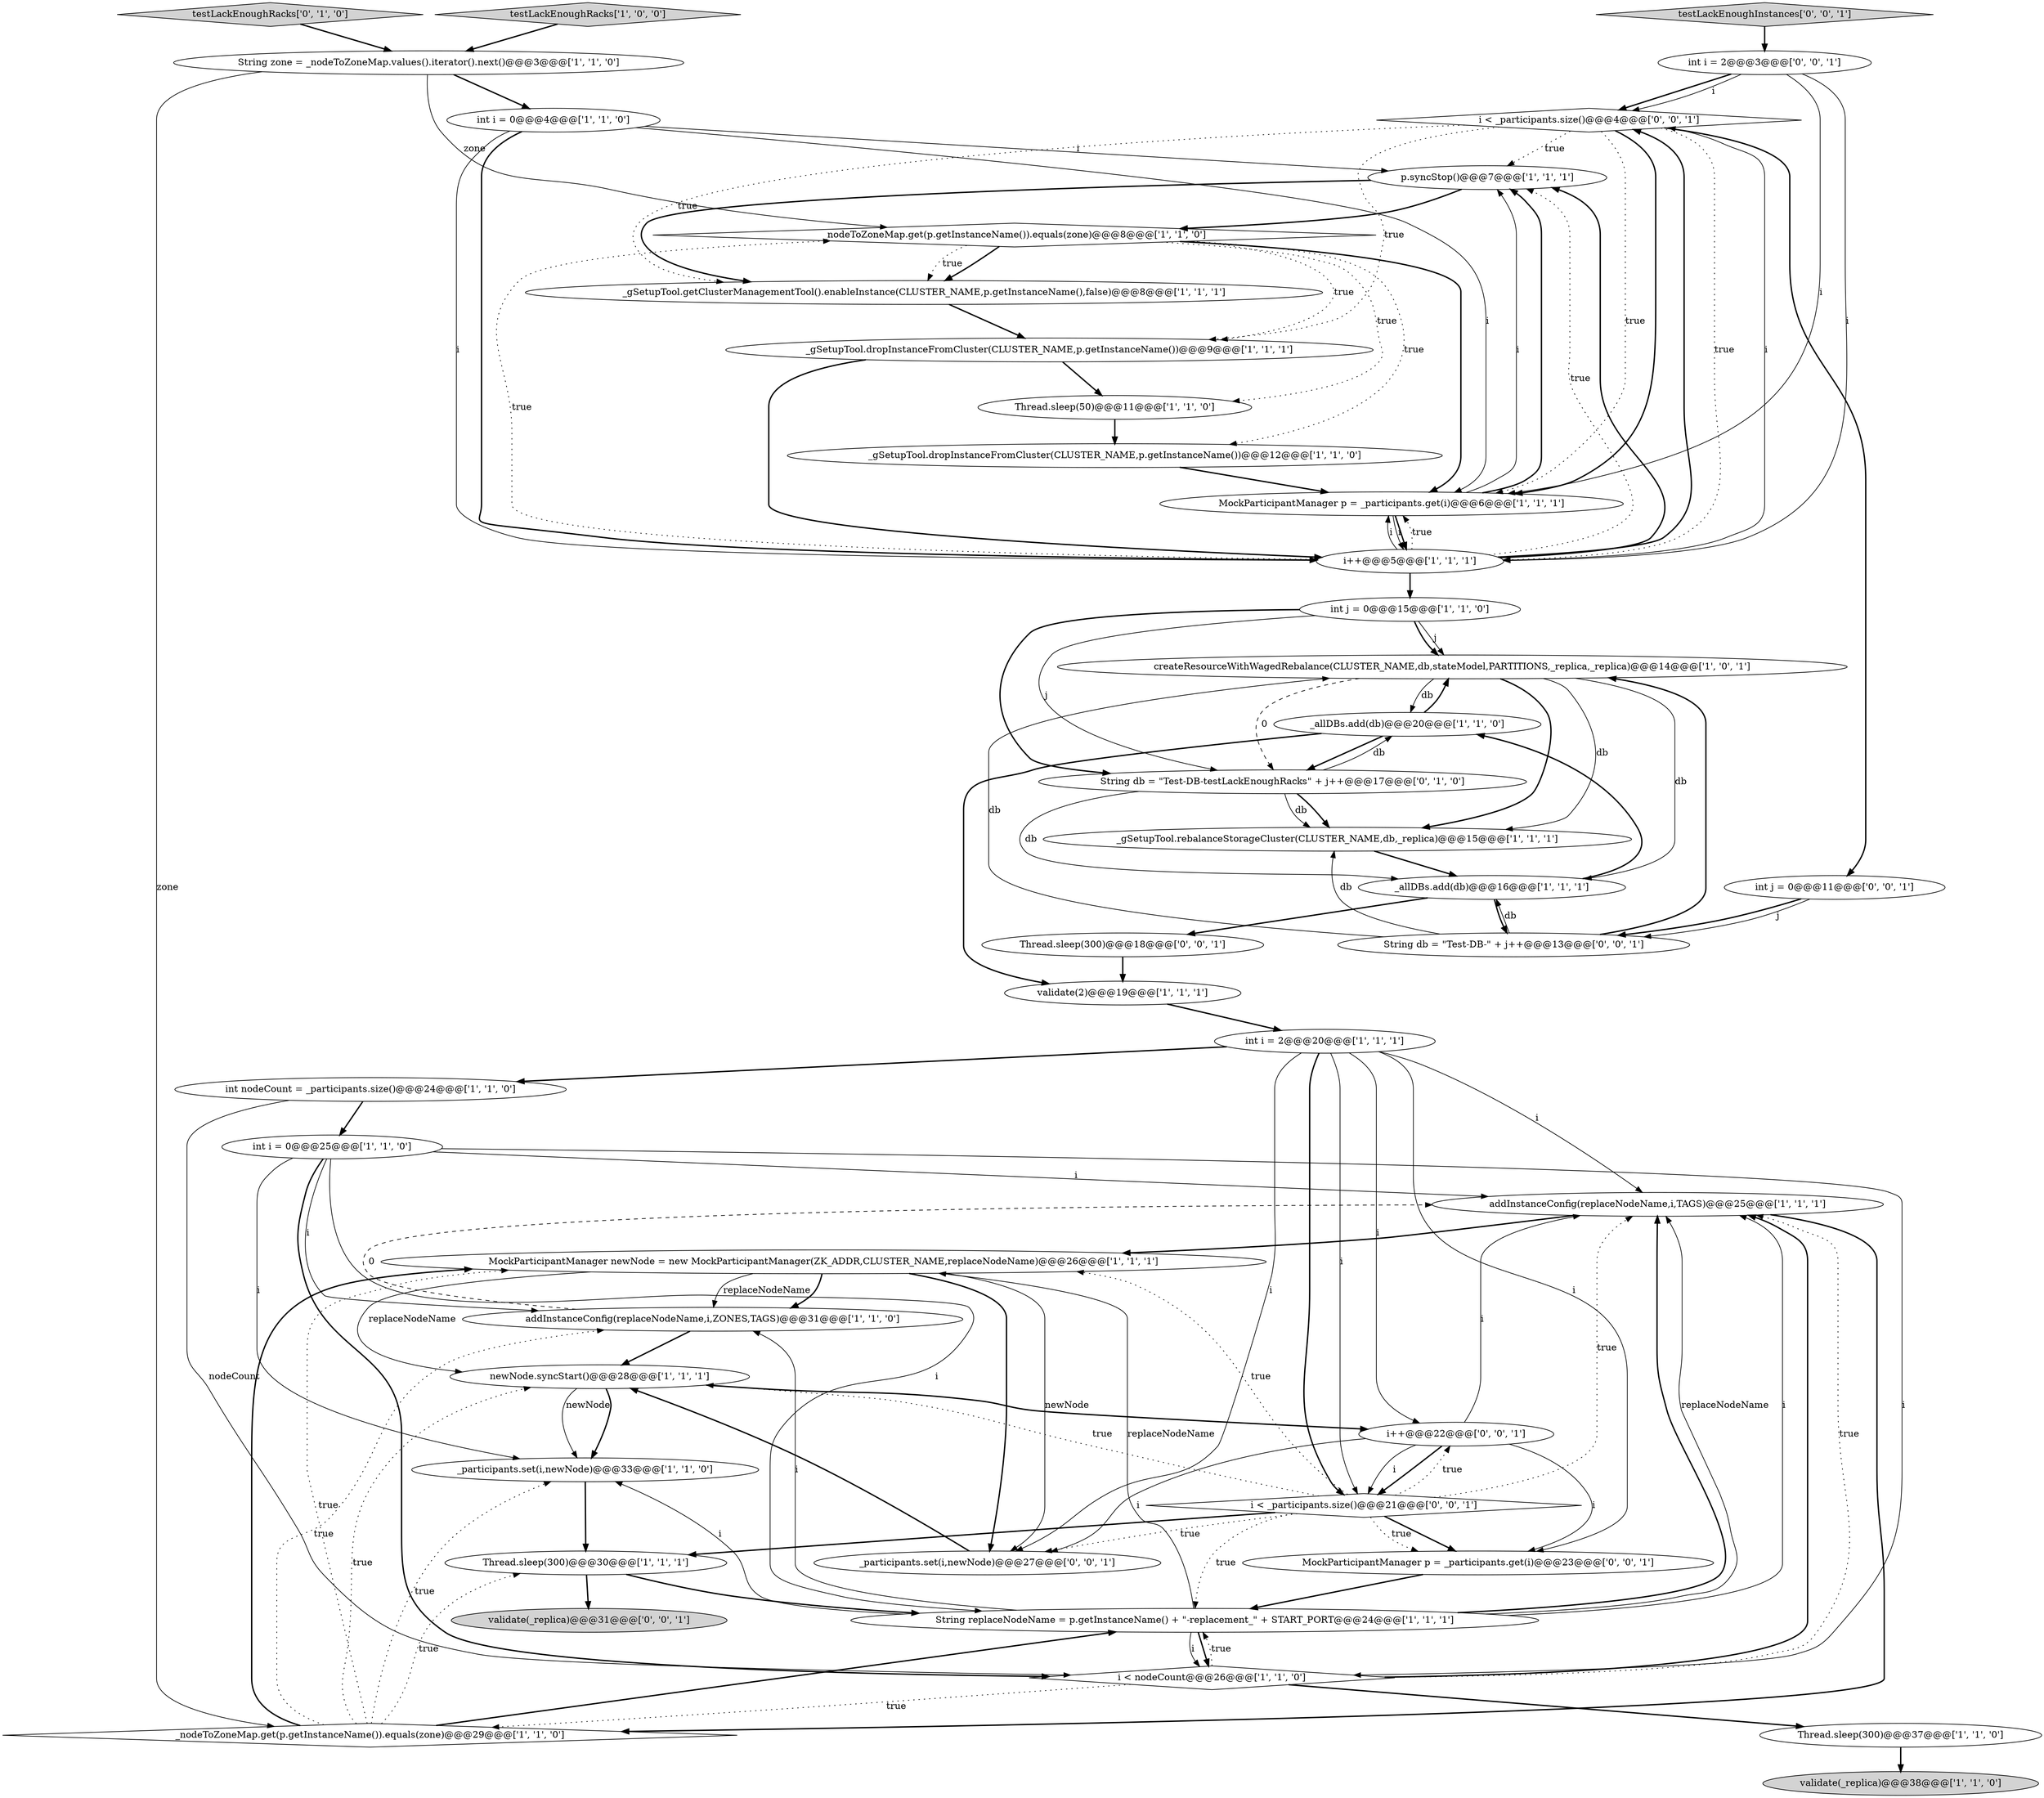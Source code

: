 digraph {
43 [style = filled, label = "i < _participants.size()@@@4@@@['0', '0', '1']", fillcolor = white, shape = diamond image = "AAA0AAABBB3BBB"];
34 [style = filled, label = "String db = \"Test-DB-\" + j++@@@13@@@['0', '0', '1']", fillcolor = white, shape = ellipse image = "AAA0AAABBB3BBB"];
7 [style = filled, label = "MockParticipantManager newNode = new MockParticipantManager(ZK_ADDR,CLUSTER_NAME,replaceNodeName)@@@26@@@['1', '1', '1']", fillcolor = white, shape = ellipse image = "AAA0AAABBB1BBB"];
30 [style = filled, label = "addInstanceConfig(replaceNodeName,i,TAGS)@@@25@@@['1', '1', '1']", fillcolor = white, shape = ellipse image = "AAA0AAABBB1BBB"];
25 [style = filled, label = "Thread.sleep(300)@@@30@@@['1', '1', '1']", fillcolor = white, shape = ellipse image = "AAA0AAABBB1BBB"];
10 [style = filled, label = "_allDBs.add(db)@@@20@@@['1', '1', '0']", fillcolor = white, shape = ellipse image = "AAA0AAABBB1BBB"];
3 [style = filled, label = "addInstanceConfig(replaceNodeName,i,ZONES,TAGS)@@@31@@@['1', '1', '0']", fillcolor = white, shape = ellipse image = "AAA0AAABBB1BBB"];
12 [style = filled, label = "Thread.sleep(300)@@@37@@@['1', '1', '0']", fillcolor = white, shape = ellipse image = "AAA0AAABBB1BBB"];
27 [style = filled, label = "String replaceNodeName = p.getInstanceName() + \"-replacement_\" + START_PORT@@@24@@@['1', '1', '1']", fillcolor = white, shape = ellipse image = "AAA0AAABBB1BBB"];
18 [style = filled, label = "createResourceWithWagedRebalance(CLUSTER_NAME,db,stateModel,PARTITIONS,_replica,_replica)@@@14@@@['1', '0', '1']", fillcolor = white, shape = ellipse image = "AAA0AAABBB1BBB"];
29 [style = filled, label = "String zone = _nodeToZoneMap.values().iterator().next()@@@3@@@['1', '1', '0']", fillcolor = white, shape = ellipse image = "AAA0AAABBB1BBB"];
36 [style = filled, label = "int i = 2@@@3@@@['0', '0', '1']", fillcolor = white, shape = ellipse image = "AAA0AAABBB3BBB"];
40 [style = filled, label = "i < _participants.size()@@@21@@@['0', '0', '1']", fillcolor = white, shape = diamond image = "AAA0AAABBB3BBB"];
42 [style = filled, label = "validate(_replica)@@@31@@@['0', '0', '1']", fillcolor = lightgray, shape = ellipse image = "AAA0AAABBB3BBB"];
21 [style = filled, label = "i < nodeCount@@@26@@@['1', '1', '0']", fillcolor = white, shape = diamond image = "AAA0AAABBB1BBB"];
20 [style = filled, label = "int i = 0@@@4@@@['1', '1', '0']", fillcolor = white, shape = ellipse image = "AAA0AAABBB1BBB"];
2 [style = filled, label = "newNode.syncStart()@@@28@@@['1', '1', '1']", fillcolor = white, shape = ellipse image = "AAA0AAABBB1BBB"];
16 [style = filled, label = "validate(_replica)@@@38@@@['1', '1', '0']", fillcolor = lightgray, shape = ellipse image = "AAA0AAABBB1BBB"];
5 [style = filled, label = "_gSetupTool.dropInstanceFromCluster(CLUSTER_NAME,p.getInstanceName())@@@12@@@['1', '1', '0']", fillcolor = white, shape = ellipse image = "AAA0AAABBB1BBB"];
14 [style = filled, label = "int j = 0@@@15@@@['1', '1', '0']", fillcolor = white, shape = ellipse image = "AAA0AAABBB1BBB"];
4 [style = filled, label = "p.syncStop()@@@7@@@['1', '1', '1']", fillcolor = white, shape = ellipse image = "AAA0AAABBB1BBB"];
23 [style = filled, label = "_nodeToZoneMap.get(p.getInstanceName()).equals(zone)@@@8@@@['1', '1', '0']", fillcolor = white, shape = diamond image = "AAA0AAABBB1BBB"];
32 [style = filled, label = "String db = \"Test-DB-testLackEnoughRacks\" + j++@@@17@@@['0', '1', '0']", fillcolor = white, shape = ellipse image = "AAA1AAABBB2BBB"];
37 [style = filled, label = "testLackEnoughInstances['0', '0', '1']", fillcolor = lightgray, shape = diamond image = "AAA0AAABBB3BBB"];
38 [style = filled, label = "Thread.sleep(300)@@@18@@@['0', '0', '1']", fillcolor = white, shape = ellipse image = "AAA0AAABBB3BBB"];
6 [style = filled, label = "int i = 0@@@25@@@['1', '1', '0']", fillcolor = white, shape = ellipse image = "AAA0AAABBB1BBB"];
1 [style = filled, label = "validate(2)@@@19@@@['1', '1', '1']", fillcolor = white, shape = ellipse image = "AAA0AAABBB1BBB"];
19 [style = filled, label = "testLackEnoughRacks['1', '0', '0']", fillcolor = lightgray, shape = diamond image = "AAA0AAABBB1BBB"];
31 [style = filled, label = "testLackEnoughRacks['0', '1', '0']", fillcolor = lightgray, shape = diamond image = "AAA0AAABBB2BBB"];
9 [style = filled, label = "Thread.sleep(50)@@@11@@@['1', '1', '0']", fillcolor = white, shape = ellipse image = "AAA0AAABBB1BBB"];
13 [style = filled, label = "_allDBs.add(db)@@@16@@@['1', '1', '1']", fillcolor = white, shape = ellipse image = "AAA0AAABBB1BBB"];
24 [style = filled, label = "_gSetupTool.dropInstanceFromCluster(CLUSTER_NAME,p.getInstanceName())@@@9@@@['1', '1', '1']", fillcolor = white, shape = ellipse image = "AAA0AAABBB1BBB"];
26 [style = filled, label = "int i = 2@@@20@@@['1', '1', '1']", fillcolor = white, shape = ellipse image = "AAA0AAABBB1BBB"];
33 [style = filled, label = "int j = 0@@@11@@@['0', '0', '1']", fillcolor = white, shape = ellipse image = "AAA0AAABBB3BBB"];
22 [style = filled, label = "i++@@@5@@@['1', '1', '1']", fillcolor = white, shape = ellipse image = "AAA0AAABBB1BBB"];
35 [style = filled, label = "MockParticipantManager p = _participants.get(i)@@@23@@@['0', '0', '1']", fillcolor = white, shape = ellipse image = "AAA0AAABBB3BBB"];
28 [style = filled, label = "_nodeToZoneMap.get(p.getInstanceName()).equals(zone)@@@29@@@['1', '1', '0']", fillcolor = white, shape = diamond image = "AAA0AAABBB1BBB"];
17 [style = filled, label = "int nodeCount = _participants.size()@@@24@@@['1', '1', '0']", fillcolor = white, shape = ellipse image = "AAA0AAABBB1BBB"];
11 [style = filled, label = "MockParticipantManager p = _participants.get(i)@@@6@@@['1', '1', '1']", fillcolor = white, shape = ellipse image = "AAA0AAABBB1BBB"];
8 [style = filled, label = "_gSetupTool.getClusterManagementTool().enableInstance(CLUSTER_NAME,p.getInstanceName(),false)@@@8@@@['1', '1', '1']", fillcolor = white, shape = ellipse image = "AAA0AAABBB1BBB"];
15 [style = filled, label = "_participants.set(i,newNode)@@@33@@@['1', '1', '0']", fillcolor = white, shape = ellipse image = "AAA0AAABBB1BBB"];
41 [style = filled, label = "i++@@@22@@@['0', '0', '1']", fillcolor = white, shape = ellipse image = "AAA0AAABBB3BBB"];
0 [style = filled, label = "_gSetupTool.rebalanceStorageCluster(CLUSTER_NAME,db,_replica)@@@15@@@['1', '1', '1']", fillcolor = white, shape = ellipse image = "AAA0AAABBB1BBB"];
39 [style = filled, label = "_participants.set(i,newNode)@@@27@@@['0', '0', '1']", fillcolor = white, shape = ellipse image = "AAA0AAABBB3BBB"];
11->22 [style = bold, label=""];
43->11 [style = bold, label=""];
26->17 [style = bold, label=""];
11->4 [style = bold, label=""];
14->32 [style = bold, label=""];
29->23 [style = solid, label="zone"];
33->34 [style = bold, label=""];
2->41 [style = bold, label=""];
40->2 [style = dotted, label="true"];
4->8 [style = bold, label=""];
20->11 [style = solid, label="i"];
34->18 [style = solid, label="db"];
22->11 [style = dotted, label="true"];
13->34 [style = bold, label=""];
6->21 [style = solid, label="i"];
27->21 [style = solid, label="i"];
13->38 [style = bold, label=""];
10->18 [style = bold, label=""];
12->16 [style = bold, label=""];
40->27 [style = dotted, label="true"];
6->21 [style = bold, label=""];
27->7 [style = solid, label="replaceNodeName"];
19->29 [style = bold, label=""];
20->4 [style = solid, label="i"];
7->3 [style = solid, label="replaceNodeName"];
22->14 [style = bold, label=""];
26->40 [style = bold, label=""];
30->7 [style = bold, label=""];
43->11 [style = dotted, label="true"];
34->13 [style = solid, label="db"];
27->30 [style = bold, label=""];
28->3 [style = dotted, label="true"];
4->23 [style = bold, label=""];
25->42 [style = bold, label=""];
29->28 [style = solid, label="zone"];
32->0 [style = bold, label=""];
31->29 [style = bold, label=""];
13->10 [style = bold, label=""];
15->25 [style = bold, label=""];
40->35 [style = bold, label=""];
40->25 [style = bold, label=""];
34->0 [style = solid, label="db"];
6->27 [style = solid, label="i"];
18->10 [style = solid, label="db"];
27->21 [style = bold, label=""];
17->21 [style = solid, label="nodeCount"];
41->40 [style = bold, label=""];
26->35 [style = solid, label="i"];
18->0 [style = solid, label="db"];
22->43 [style = solid, label="i"];
27->30 [style = solid, label="replaceNodeName"];
40->41 [style = dotted, label="true"];
28->27 [style = bold, label=""];
28->25 [style = dotted, label="true"];
17->6 [style = bold, label=""];
7->39 [style = bold, label=""];
11->4 [style = solid, label="i"];
22->43 [style = bold, label=""];
21->27 [style = dotted, label="true"];
30->28 [style = bold, label=""];
41->39 [style = solid, label="i"];
25->27 [style = bold, label=""];
43->33 [style = bold, label=""];
40->7 [style = dotted, label="true"];
18->32 [style = dashed, label="0"];
40->30 [style = dotted, label="true"];
26->40 [style = solid, label="i"];
26->30 [style = solid, label="i"];
22->23 [style = dotted, label="true"];
43->22 [style = dotted, label="true"];
36->43 [style = bold, label=""];
14->18 [style = solid, label="j"];
3->2 [style = bold, label=""];
43->24 [style = dotted, label="true"];
20->22 [style = bold, label=""];
2->15 [style = solid, label="newNode"];
21->30 [style = bold, label=""];
23->5 [style = dotted, label="true"];
3->30 [style = dashed, label="0"];
38->1 [style = bold, label=""];
23->9 [style = dotted, label="true"];
36->43 [style = solid, label="i"];
35->27 [style = bold, label=""];
7->3 [style = bold, label=""];
6->3 [style = solid, label="i"];
21->30 [style = dotted, label="true"];
10->1 [style = bold, label=""];
28->2 [style = dotted, label="true"];
43->8 [style = dotted, label="true"];
32->0 [style = solid, label="db"];
26->39 [style = solid, label="i"];
41->40 [style = solid, label="i"];
27->3 [style = solid, label="i"];
11->22 [style = solid, label="i"];
33->34 [style = solid, label="j"];
32->13 [style = solid, label="db"];
24->9 [style = bold, label=""];
1->26 [style = bold, label=""];
40->35 [style = dotted, label="true"];
8->24 [style = bold, label=""];
41->35 [style = solid, label="i"];
9->5 [style = bold, label=""];
21->28 [style = dotted, label="true"];
29->20 [style = bold, label=""];
28->7 [style = bold, label=""];
7->2 [style = solid, label="replaceNodeName"];
34->18 [style = bold, label=""];
10->32 [style = bold, label=""];
39->2 [style = bold, label=""];
14->18 [style = bold, label=""];
28->7 [style = dotted, label="true"];
6->15 [style = solid, label="i"];
18->13 [style = solid, label="db"];
23->24 [style = dotted, label="true"];
7->39 [style = solid, label="newNode"];
23->11 [style = bold, label=""];
43->4 [style = dotted, label="true"];
0->13 [style = bold, label=""];
21->12 [style = bold, label=""];
27->15 [style = solid, label="i"];
24->22 [style = bold, label=""];
27->30 [style = solid, label="i"];
37->36 [style = bold, label=""];
36->11 [style = solid, label="i"];
5->11 [style = bold, label=""];
26->41 [style = solid, label="i"];
23->8 [style = bold, label=""];
23->8 [style = dotted, label="true"];
14->32 [style = solid, label="j"];
41->30 [style = solid, label="i"];
22->4 [style = bold, label=""];
36->22 [style = solid, label="i"];
28->15 [style = dotted, label="true"];
40->39 [style = dotted, label="true"];
22->4 [style = dotted, label="true"];
22->11 [style = solid, label="i"];
32->10 [style = solid, label="db"];
2->15 [style = bold, label=""];
20->22 [style = solid, label="i"];
6->30 [style = solid, label="i"];
18->0 [style = bold, label=""];
}
